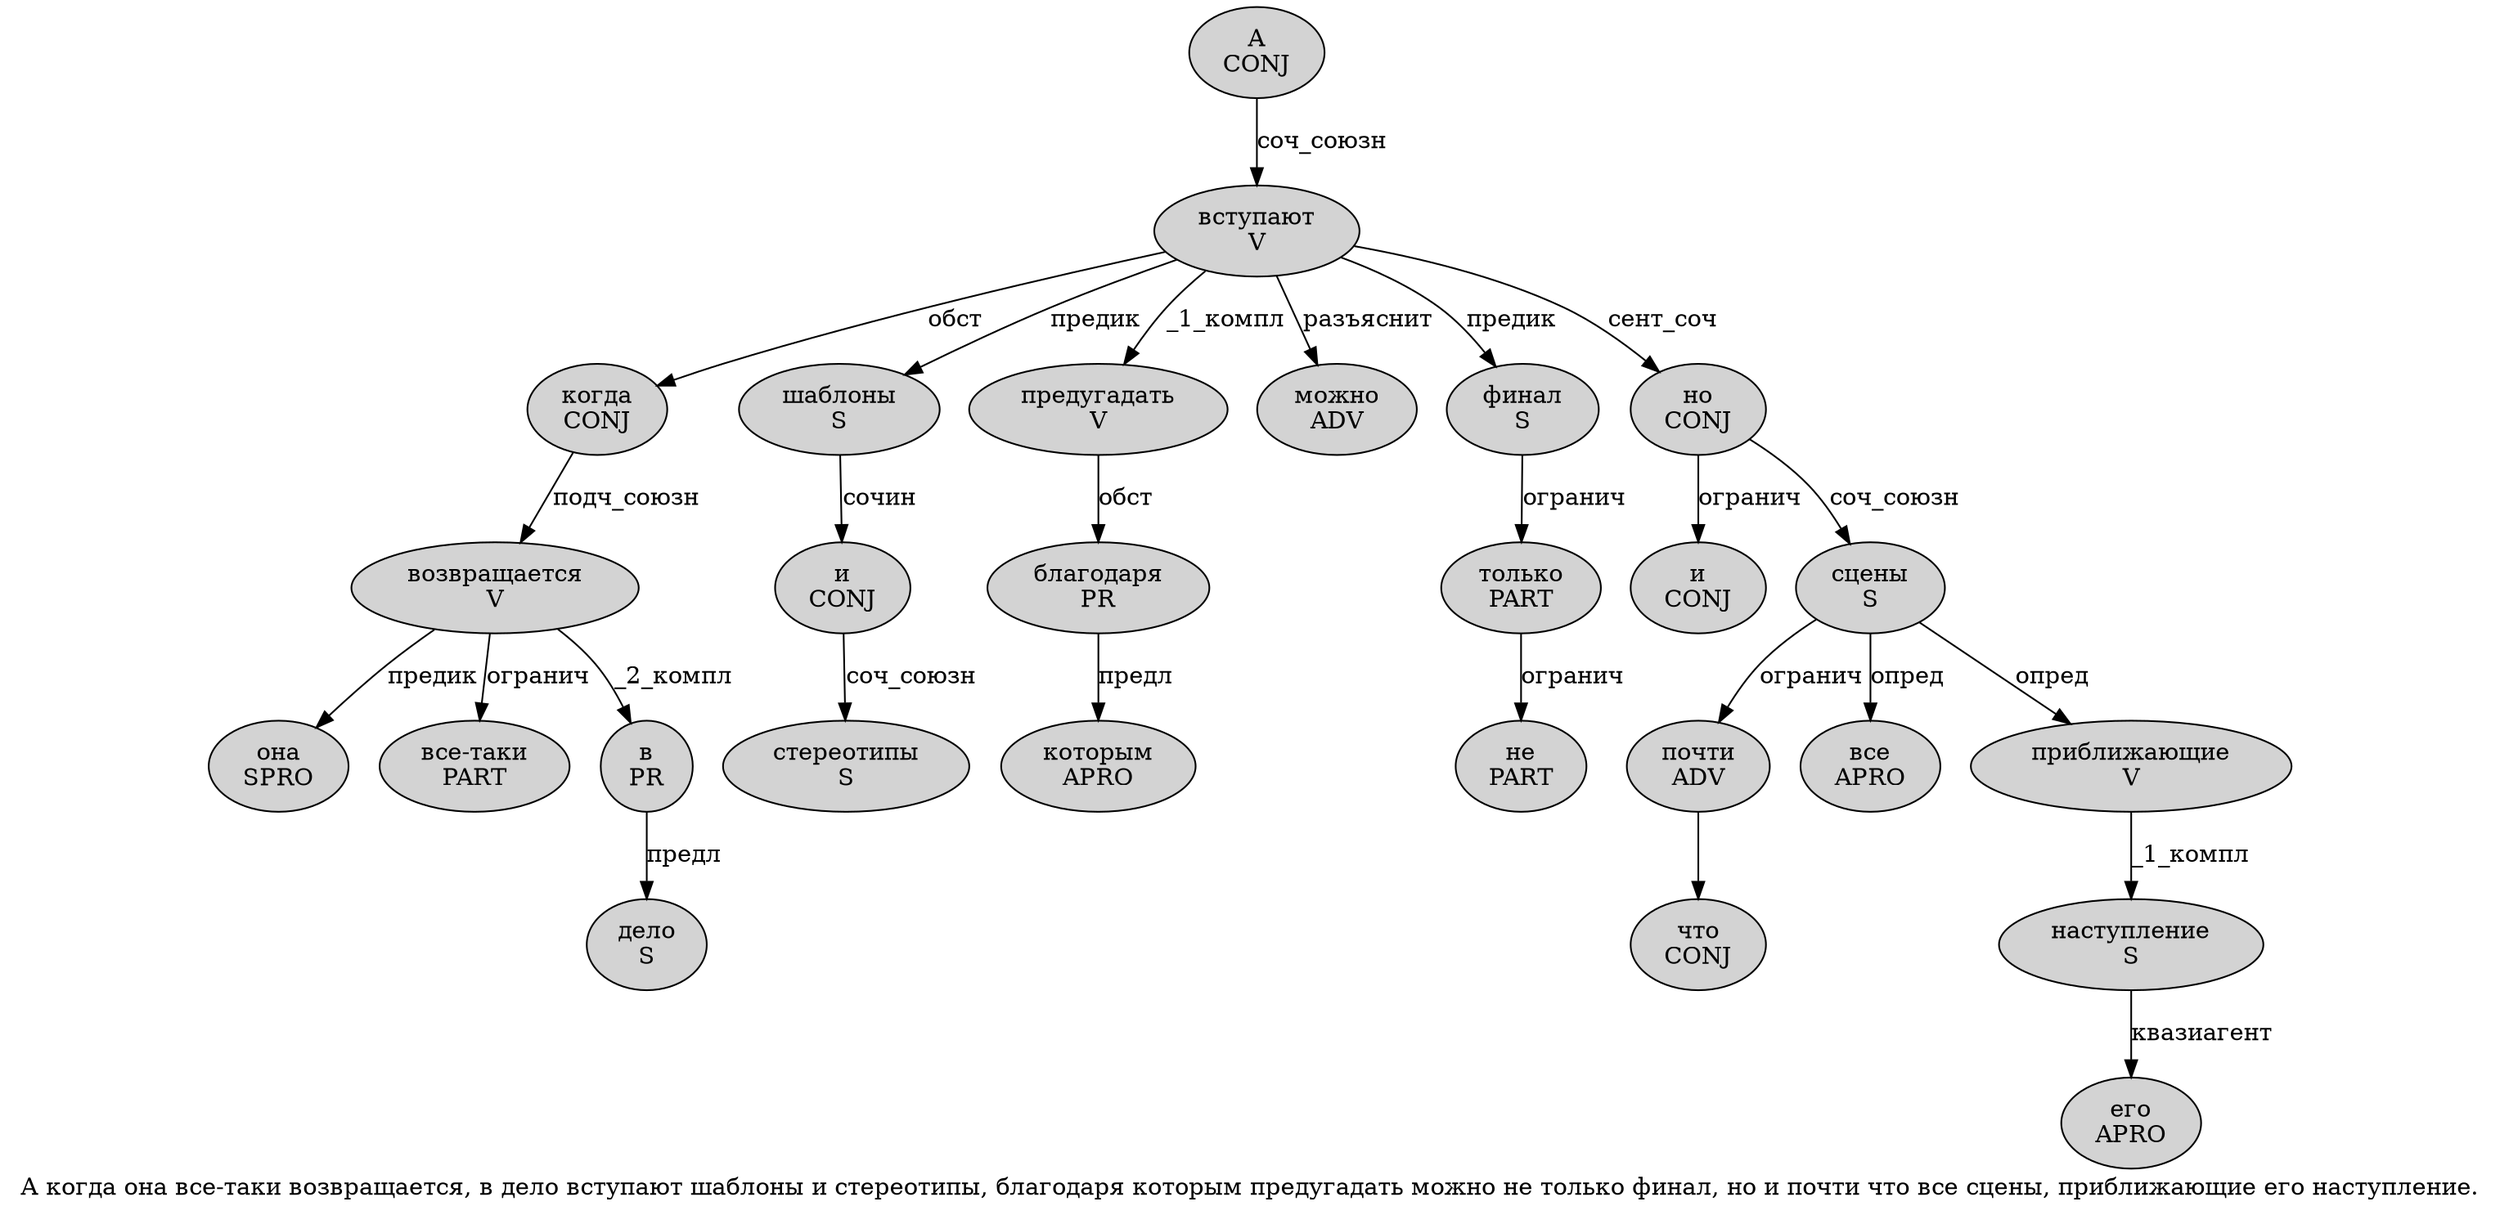 digraph SENTENCE_2858 {
	graph [label="А когда она все-таки возвращается, в дело вступают шаблоны и стереотипы, благодаря которым предугадать можно не только финал, но и почти что все сцены, приближающие его наступление."]
	node [style=filled]
		0 [label="А
CONJ" color="" fillcolor=lightgray penwidth=1 shape=ellipse]
		1 [label="когда
CONJ" color="" fillcolor=lightgray penwidth=1 shape=ellipse]
		2 [label="она
SPRO" color="" fillcolor=lightgray penwidth=1 shape=ellipse]
		3 [label="все-таки
PART" color="" fillcolor=lightgray penwidth=1 shape=ellipse]
		4 [label="возвращается
V" color="" fillcolor=lightgray penwidth=1 shape=ellipse]
		6 [label="в
PR" color="" fillcolor=lightgray penwidth=1 shape=ellipse]
		7 [label="дело
S" color="" fillcolor=lightgray penwidth=1 shape=ellipse]
		8 [label="вступают
V" color="" fillcolor=lightgray penwidth=1 shape=ellipse]
		9 [label="шаблоны
S" color="" fillcolor=lightgray penwidth=1 shape=ellipse]
		10 [label="и
CONJ" color="" fillcolor=lightgray penwidth=1 shape=ellipse]
		11 [label="стереотипы
S" color="" fillcolor=lightgray penwidth=1 shape=ellipse]
		13 [label="благодаря
PR" color="" fillcolor=lightgray penwidth=1 shape=ellipse]
		14 [label="которым
APRO" color="" fillcolor=lightgray penwidth=1 shape=ellipse]
		15 [label="предугадать
V" color="" fillcolor=lightgray penwidth=1 shape=ellipse]
		16 [label="можно
ADV" color="" fillcolor=lightgray penwidth=1 shape=ellipse]
		17 [label="не
PART" color="" fillcolor=lightgray penwidth=1 shape=ellipse]
		18 [label="только
PART" color="" fillcolor=lightgray penwidth=1 shape=ellipse]
		19 [label="финал
S" color="" fillcolor=lightgray penwidth=1 shape=ellipse]
		21 [label="но
CONJ" color="" fillcolor=lightgray penwidth=1 shape=ellipse]
		22 [label="и
CONJ" color="" fillcolor=lightgray penwidth=1 shape=ellipse]
		23 [label="почти
ADV" color="" fillcolor=lightgray penwidth=1 shape=ellipse]
		24 [label="что
CONJ" color="" fillcolor=lightgray penwidth=1 shape=ellipse]
		25 [label="все
APRO" color="" fillcolor=lightgray penwidth=1 shape=ellipse]
		26 [label="сцены
S" color="" fillcolor=lightgray penwidth=1 shape=ellipse]
		28 [label="приближающие
V" color="" fillcolor=lightgray penwidth=1 shape=ellipse]
		29 [label="его
APRO" color="" fillcolor=lightgray penwidth=1 shape=ellipse]
		30 [label="наступление
S" color="" fillcolor=lightgray penwidth=1 shape=ellipse]
			9 -> 10 [label="сочин"]
			28 -> 30 [label="_1_компл"]
			8 -> 1 [label="обст"]
			8 -> 9 [label="предик"]
			8 -> 15 [label="_1_компл"]
			8 -> 16 [label="разъяснит"]
			8 -> 19 [label="предик"]
			8 -> 21 [label="сент_соч"]
			23 -> 24
			13 -> 14 [label="предл"]
			26 -> 23 [label="огранич"]
			26 -> 25 [label="опред"]
			26 -> 28 [label="опред"]
			4 -> 2 [label="предик"]
			4 -> 3 [label="огранич"]
			4 -> 6 [label="_2_компл"]
			21 -> 22 [label="огранич"]
			21 -> 26 [label="соч_союзн"]
			18 -> 17 [label="огранич"]
			15 -> 13 [label="обст"]
			10 -> 11 [label="соч_союзн"]
			30 -> 29 [label="квазиагент"]
			19 -> 18 [label="огранич"]
			0 -> 8 [label="соч_союзн"]
			6 -> 7 [label="предл"]
			1 -> 4 [label="подч_союзн"]
}